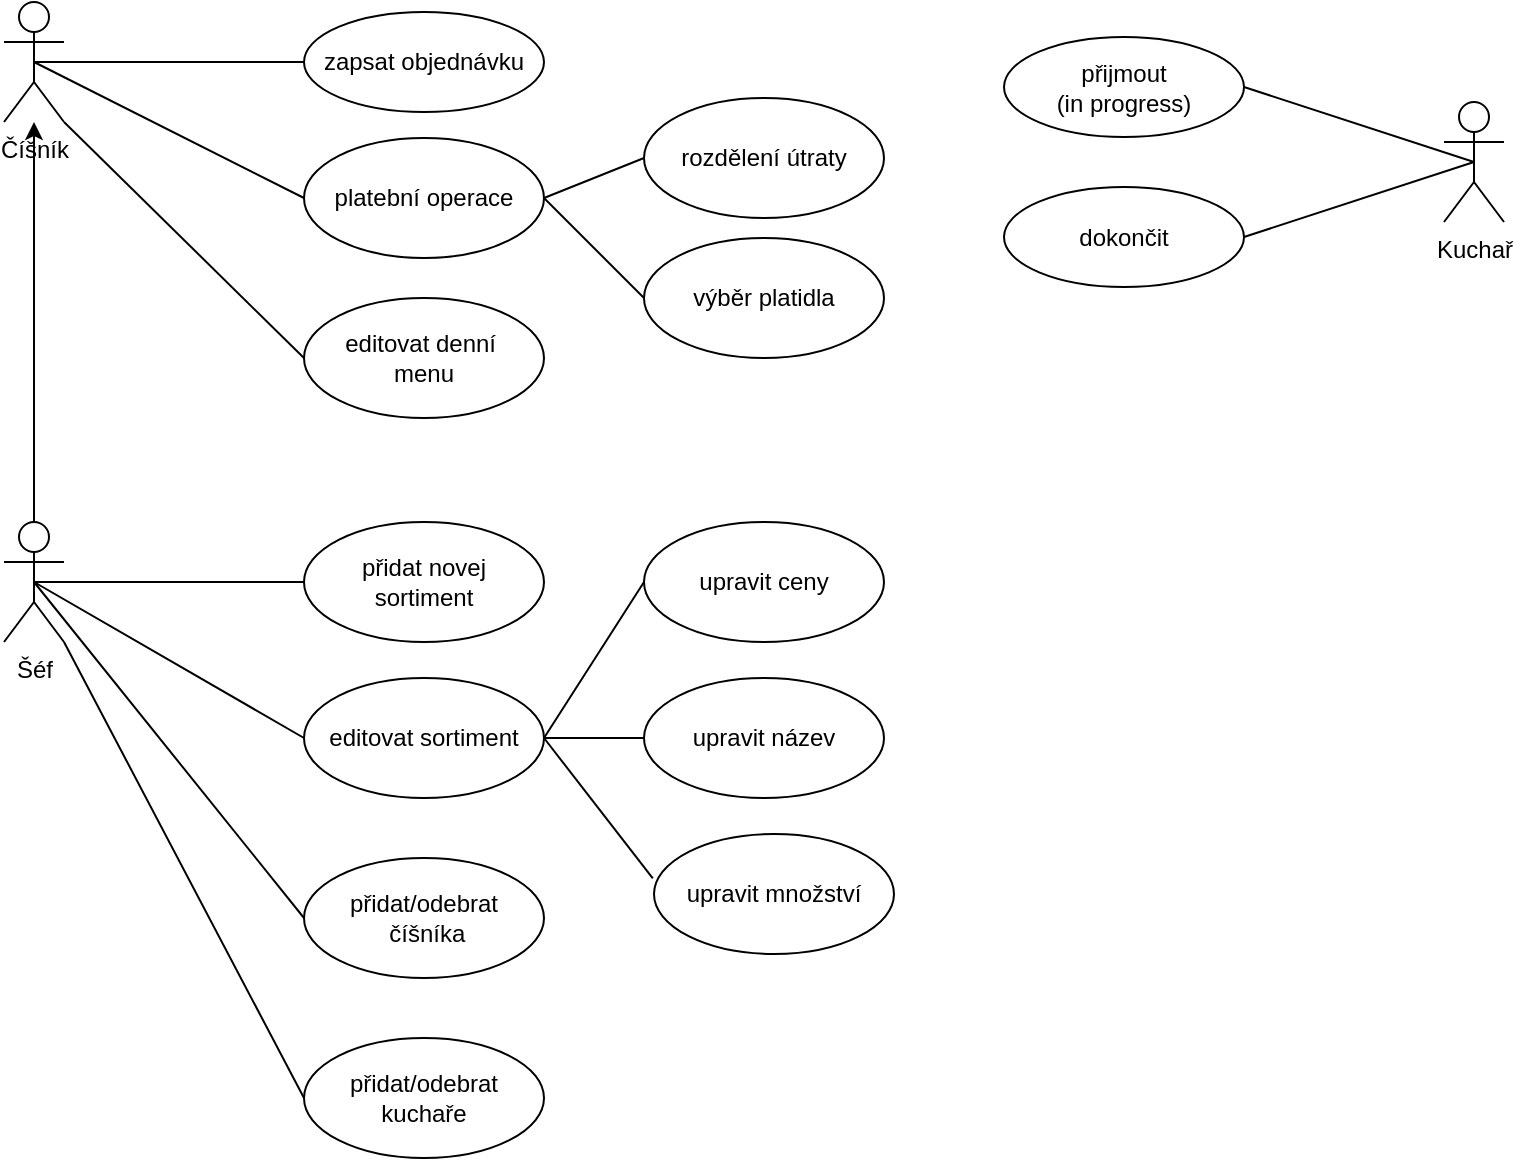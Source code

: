 <mxfile version="12.2.0" type="device" pages="1"><diagram id="3BKoH_2laWDyubyWBoKA" name="Stránka-"><mxGraphModel dx="1205" dy="726" grid="1" gridSize="10" guides="1" tooltips="1" connect="1" arrows="1" fold="1" page="1" pageScale="1" pageWidth="827" pageHeight="1169" math="0" shadow="0"><root><mxCell id="0"/><mxCell id="1" parent="0"/><mxCell id="0no5Lc-N_JXw6X1IST0k-1" value="Číšník" style="shape=umlActor;verticalLabelPosition=bottom;labelBackgroundColor=#ffffff;verticalAlign=top;html=1;outlineConnect=0;" vertex="1" parent="1"><mxGeometry x="20" y="40" width="30" height="60" as="geometry"/></mxCell><mxCell id="0no5Lc-N_JXw6X1IST0k-5" value="přijmout&lt;br&gt;(in progress)&lt;br&gt;" style="ellipse;whiteSpace=wrap;html=1;" vertex="1" parent="1"><mxGeometry x="520" y="57.5" width="120" height="50" as="geometry"/></mxCell><mxCell id="0no5Lc-N_JXw6X1IST0k-8" value="Kuchař" style="shape=umlActor;verticalLabelPosition=bottom;labelBackgroundColor=#ffffff;verticalAlign=top;html=1;outlineConnect=0;" vertex="1" parent="1"><mxGeometry x="740" y="90" width="30" height="60" as="geometry"/></mxCell><mxCell id="0no5Lc-N_JXw6X1IST0k-27" style="edgeStyle=orthogonalEdgeStyle;rounded=0;orthogonalLoop=1;jettySize=auto;html=1;" edge="1" parent="1" source="0no5Lc-N_JXw6X1IST0k-9" target="0no5Lc-N_JXw6X1IST0k-1"><mxGeometry relative="1" as="geometry"/></mxCell><mxCell id="0no5Lc-N_JXw6X1IST0k-9" value="Šéf" style="shape=umlActor;verticalLabelPosition=bottom;labelBackgroundColor=#ffffff;verticalAlign=top;html=1;outlineConnect=0;" vertex="1" parent="1"><mxGeometry x="20" y="300" width="30" height="60" as="geometry"/></mxCell><mxCell id="0no5Lc-N_JXw6X1IST0k-11" value="dokončit" style="ellipse;whiteSpace=wrap;html=1;" vertex="1" parent="1"><mxGeometry x="520" y="132.5" width="120" height="50" as="geometry"/></mxCell><mxCell id="0no5Lc-N_JXw6X1IST0k-15" value="zapsat objednávku" style="ellipse;whiteSpace=wrap;html=1;" vertex="1" parent="1"><mxGeometry x="170" y="45" width="120" height="50" as="geometry"/></mxCell><mxCell id="0no5Lc-N_JXw6X1IST0k-17" value="platební operace" style="ellipse;whiteSpace=wrap;html=1;" vertex="1" parent="1"><mxGeometry x="170" y="108" width="120" height="60" as="geometry"/></mxCell><mxCell id="0no5Lc-N_JXw6X1IST0k-19" value="" style="endArrow=none;html=1;entryX=0.5;entryY=0.5;entryDx=0;entryDy=0;entryPerimeter=0;exitX=0;exitY=0.5;exitDx=0;exitDy=0;" edge="1" parent="1" source="0no5Lc-N_JXw6X1IST0k-15" target="0no5Lc-N_JXw6X1IST0k-1"><mxGeometry width="50" height="50" relative="1" as="geometry"><mxPoint x="70" y="125" as="sourcePoint"/><mxPoint x="120" y="75" as="targetPoint"/></mxGeometry></mxCell><mxCell id="0no5Lc-N_JXw6X1IST0k-20" value="" style="endArrow=none;html=1;entryX=0.5;entryY=0.5;entryDx=0;entryDy=0;entryPerimeter=0;exitX=0;exitY=0.5;exitDx=0;exitDy=0;" edge="1" parent="1" source="0no5Lc-N_JXw6X1IST0k-17" target="0no5Lc-N_JXw6X1IST0k-1"><mxGeometry width="50" height="50" relative="1" as="geometry"><mxPoint x="180" y="80" as="sourcePoint"/><mxPoint x="45" y="80" as="targetPoint"/></mxGeometry></mxCell><mxCell id="0no5Lc-N_JXw6X1IST0k-21" value="editovat denní&amp;nbsp;&lt;br&gt;menu" style="ellipse;whiteSpace=wrap;html=1;" vertex="1" parent="1"><mxGeometry x="170" y="188" width="120" height="60" as="geometry"/></mxCell><mxCell id="0no5Lc-N_JXw6X1IST0k-22" value="" style="endArrow=none;html=1;entryX=1;entryY=1;entryDx=0;entryDy=0;entryPerimeter=0;exitX=0;exitY=0.5;exitDx=0;exitDy=0;" edge="1" parent="1" source="0no5Lc-N_JXw6X1IST0k-21" target="0no5Lc-N_JXw6X1IST0k-1"><mxGeometry width="50" height="50" relative="1" as="geometry"><mxPoint x="165" y="148" as="sourcePoint"/><mxPoint x="20" y="138" as="targetPoint"/></mxGeometry></mxCell><mxCell id="0no5Lc-N_JXw6X1IST0k-23" value="rozdělení útraty" style="ellipse;whiteSpace=wrap;html=1;" vertex="1" parent="1"><mxGeometry x="340" y="88" width="120" height="60" as="geometry"/></mxCell><mxCell id="0no5Lc-N_JXw6X1IST0k-24" value="" style="endArrow=none;html=1;entryX=1;entryY=0.5;entryDx=0;entryDy=0;exitX=0;exitY=0.5;exitDx=0;exitDy=0;" edge="1" parent="1" source="0no5Lc-N_JXw6X1IST0k-23" target="0no5Lc-N_JXw6X1IST0k-17"><mxGeometry width="50" height="50" relative="1" as="geometry"><mxPoint x="435" y="146" as="sourcePoint"/><mxPoint x="330" y="40" as="targetPoint"/></mxGeometry></mxCell><mxCell id="0no5Lc-N_JXw6X1IST0k-25" value="výběr platidla" style="ellipse;whiteSpace=wrap;html=1;" vertex="1" parent="1"><mxGeometry x="340" y="158" width="120" height="60" as="geometry"/></mxCell><mxCell id="0no5Lc-N_JXw6X1IST0k-26" value="" style="endArrow=none;html=1;entryX=1;entryY=0.5;entryDx=0;entryDy=0;exitX=0;exitY=0.5;exitDx=0;exitDy=0;" edge="1" parent="1" source="0no5Lc-N_JXw6X1IST0k-25" target="0no5Lc-N_JXw6X1IST0k-17"><mxGeometry width="50" height="50" relative="1" as="geometry"><mxPoint x="350" y="128" as="sourcePoint"/><mxPoint x="300" y="148" as="targetPoint"/></mxGeometry></mxCell><mxCell id="0no5Lc-N_JXw6X1IST0k-28" value="" style="endArrow=none;html=1;entryX=0.5;entryY=0.5;entryDx=0;entryDy=0;entryPerimeter=0;exitX=1;exitY=0.5;exitDx=0;exitDy=0;" edge="1" parent="1" source="0no5Lc-N_JXw6X1IST0k-11" target="0no5Lc-N_JXw6X1IST0k-8"><mxGeometry width="50" height="50" relative="1" as="geometry"><mxPoint x="395" y="165" as="sourcePoint"/><mxPoint x="275" y="47" as="targetPoint"/></mxGeometry></mxCell><mxCell id="0no5Lc-N_JXw6X1IST0k-29" value="" style="endArrow=none;html=1;entryX=0.5;entryY=0.5;entryDx=0;entryDy=0;entryPerimeter=0;exitX=1;exitY=0.5;exitDx=0;exitDy=0;" edge="1" parent="1" source="0no5Lc-N_JXw6X1IST0k-5" target="0no5Lc-N_JXw6X1IST0k-8"><mxGeometry width="50" height="50" relative="1" as="geometry"><mxPoint x="405" y="175" as="sourcePoint"/><mxPoint x="250" y="100" as="targetPoint"/></mxGeometry></mxCell><mxCell id="0no5Lc-N_JXw6X1IST0k-30" value="přidat novej&lt;br&gt;sortiment" style="ellipse;whiteSpace=wrap;html=1;" vertex="1" parent="1"><mxGeometry x="170" y="300" width="120" height="60" as="geometry"/></mxCell><mxCell id="0no5Lc-N_JXw6X1IST0k-31" value="" style="endArrow=none;html=1;entryX=0.5;entryY=0.5;entryDx=0;entryDy=0;entryPerimeter=0;exitX=0;exitY=0.5;exitDx=0;exitDy=0;" edge="1" parent="1" source="0no5Lc-N_JXw6X1IST0k-30" target="0no5Lc-N_JXw6X1IST0k-9"><mxGeometry width="50" height="50" relative="1" as="geometry"><mxPoint x="210" y="328" as="sourcePoint"/><mxPoint x="95" y="280" as="targetPoint"/></mxGeometry></mxCell><mxCell id="0no5Lc-N_JXw6X1IST0k-32" value="editovat sortiment" style="ellipse;whiteSpace=wrap;html=1;" vertex="1" parent="1"><mxGeometry x="170" y="378" width="120" height="60" as="geometry"/></mxCell><mxCell id="0no5Lc-N_JXw6X1IST0k-35" value="" style="endArrow=none;html=1;entryX=0.5;entryY=0.5;entryDx=0;entryDy=0;entryPerimeter=0;exitX=0;exitY=0.5;exitDx=0;exitDy=0;" edge="1" parent="1" source="0no5Lc-N_JXw6X1IST0k-32" target="0no5Lc-N_JXw6X1IST0k-9"><mxGeometry width="50" height="50" relative="1" as="geometry"><mxPoint x="15" y="510" as="sourcePoint"/><mxPoint x="65" y="460" as="targetPoint"/></mxGeometry></mxCell><mxCell id="0no5Lc-N_JXw6X1IST0k-36" value="upravit ceny" style="ellipse;whiteSpace=wrap;html=1;" vertex="1" parent="1"><mxGeometry x="340" y="300" width="120" height="60" as="geometry"/></mxCell><mxCell id="0no5Lc-N_JXw6X1IST0k-37" value="" style="endArrow=none;html=1;entryX=1;entryY=0.5;entryDx=0;entryDy=0;exitX=0;exitY=0.5;exitDx=0;exitDy=0;" edge="1" parent="1" source="0no5Lc-N_JXw6X1IST0k-36" target="0no5Lc-N_JXw6X1IST0k-32"><mxGeometry width="50" height="50" relative="1" as="geometry"><mxPoint x="450" y="418" as="sourcePoint"/><mxPoint x="305" y="410" as="targetPoint"/></mxGeometry></mxCell><mxCell id="0no5Lc-N_JXw6X1IST0k-38" value="upravit název" style="ellipse;whiteSpace=wrap;html=1;" vertex="1" parent="1"><mxGeometry x="340" y="378" width="120" height="60" as="geometry"/></mxCell><mxCell id="0no5Lc-N_JXw6X1IST0k-39" value="" style="endArrow=none;html=1;entryX=1;entryY=0.5;entryDx=0;entryDy=0;exitX=0;exitY=0.5;exitDx=0;exitDy=0;" edge="1" parent="1" source="0no5Lc-N_JXw6X1IST0k-38" target="0no5Lc-N_JXw6X1IST0k-32"><mxGeometry width="50" height="50" relative="1" as="geometry"><mxPoint x="365" y="400" as="sourcePoint"/><mxPoint x="305" y="410" as="targetPoint"/></mxGeometry></mxCell><mxCell id="0no5Lc-N_JXw6X1IST0k-40" value="upravit množství" style="ellipse;whiteSpace=wrap;html=1;" vertex="1" parent="1"><mxGeometry x="345" y="456" width="120" height="60" as="geometry"/></mxCell><mxCell id="0no5Lc-N_JXw6X1IST0k-41" value="" style="endArrow=none;html=1;exitX=-0.005;exitY=0.37;exitDx=0;exitDy=0;exitPerimeter=0;entryX=1;entryY=0.5;entryDx=0;entryDy=0;" edge="1" parent="1" source="0no5Lc-N_JXw6X1IST0k-40" target="0no5Lc-N_JXw6X1IST0k-32"><mxGeometry width="50" height="50" relative="1" as="geometry"><mxPoint x="350" y="458" as="sourcePoint"/><mxPoint x="285" y="438" as="targetPoint"/></mxGeometry></mxCell><mxCell id="0no5Lc-N_JXw6X1IST0k-42" value="přidat/odebrat&lt;br&gt;&amp;nbsp;číšníka" style="ellipse;whiteSpace=wrap;html=1;" vertex="1" parent="1"><mxGeometry x="170" y="468" width="120" height="60" as="geometry"/></mxCell><mxCell id="0no5Lc-N_JXw6X1IST0k-43" value="" style="endArrow=none;html=1;entryX=0.5;entryY=0.5;entryDx=0;entryDy=0;entryPerimeter=0;exitX=0;exitY=0.5;exitDx=0;exitDy=0;" edge="1" parent="1" source="0no5Lc-N_JXw6X1IST0k-42" target="0no5Lc-N_JXw6X1IST0k-9"><mxGeometry width="50" height="50" relative="1" as="geometry"><mxPoint x="155" y="508" as="sourcePoint"/><mxPoint x="65" y="568" as="targetPoint"/></mxGeometry></mxCell><mxCell id="0no5Lc-N_JXw6X1IST0k-44" value="přidat/odebrat kuchaře" style="ellipse;whiteSpace=wrap;html=1;" vertex="1" parent="1"><mxGeometry x="170" y="558" width="120" height="60" as="geometry"/></mxCell><mxCell id="0no5Lc-N_JXw6X1IST0k-45" value="" style="endArrow=none;html=1;entryX=1;entryY=1;entryDx=0;entryDy=0;entryPerimeter=0;exitX=0;exitY=0.5;exitDx=0;exitDy=0;" edge="1" parent="1" source="0no5Lc-N_JXw6X1IST0k-44" target="0no5Lc-N_JXw6X1IST0k-9"><mxGeometry width="50" height="50" relative="1" as="geometry"><mxPoint x="15" y="688" as="sourcePoint"/><mxPoint x="65" y="638" as="targetPoint"/></mxGeometry></mxCell></root></mxGraphModel></diagram></mxfile>